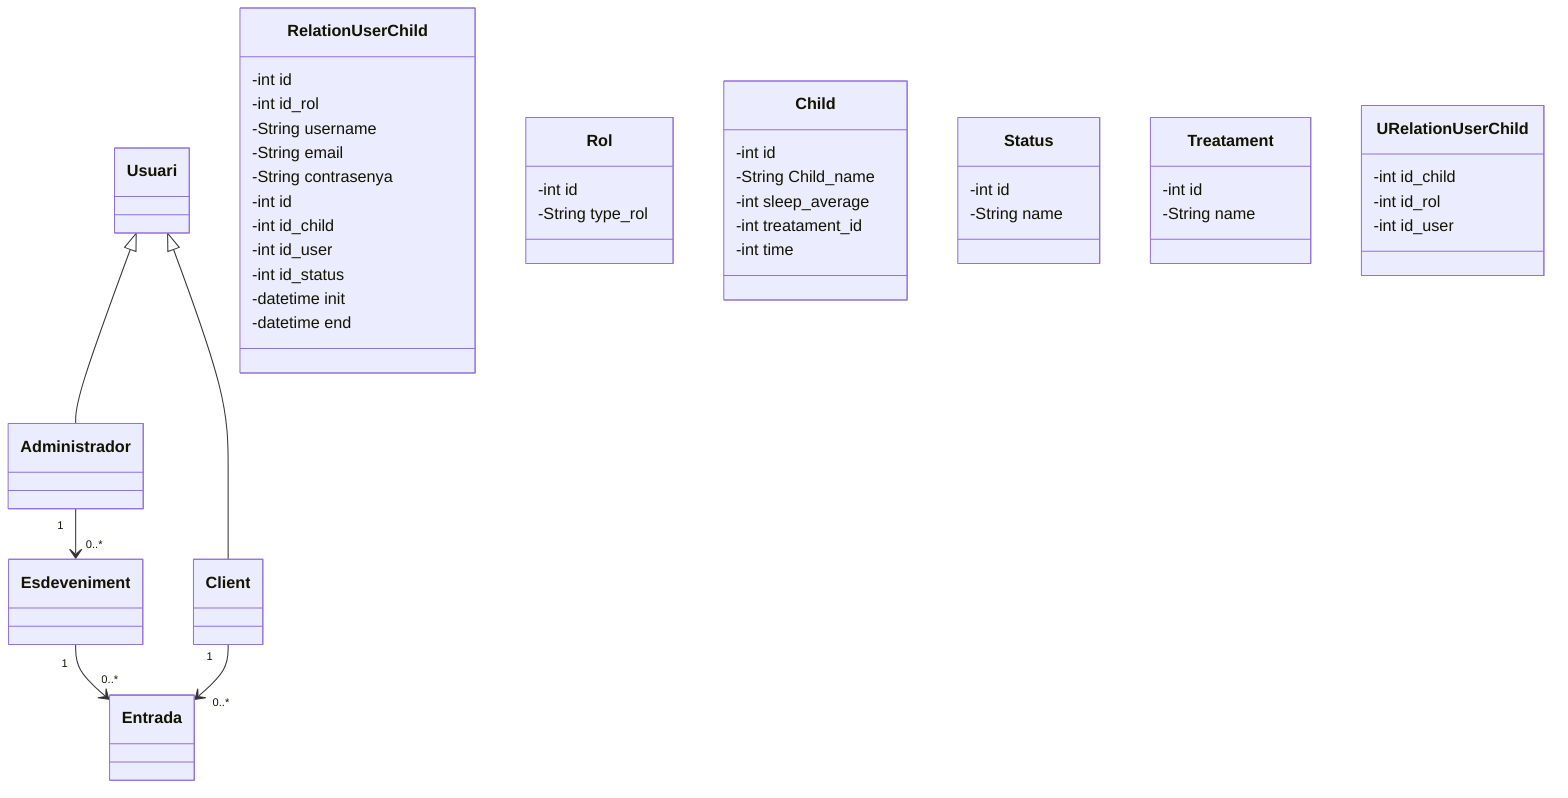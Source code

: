 classDiagram
    Usuari <|-- Client
    Usuari <|-- Administrador
    Esdeveniment "1" --> "0..*" Entrada
    Client "1" --> "0..*" Entrada
    Administrador "1" --> "0..*" Esdeveniment

    class RelationUserChild {
        -int id
        -int id_rol
        -String username
        -String email
        -String contrasenya
    }

    class RelationUserChild {
        -int id
        -int id_child
        -int id_user
        -int id_status
        -datetime init
        -datetime end
    }

    class Rol {
        -int id
        -String type_rol
    }

    class Child {
        -int id
        -String Child_name
        -int sleep_average
        -int treatament_id
        -int time
    }

    class Status {
        -int id
        -String name
    }

    class Treatament {
        -int id
        -String name
    }

    class URelationUserChild {
        -int id_child
        -int id_rol
        -int id_user
    }